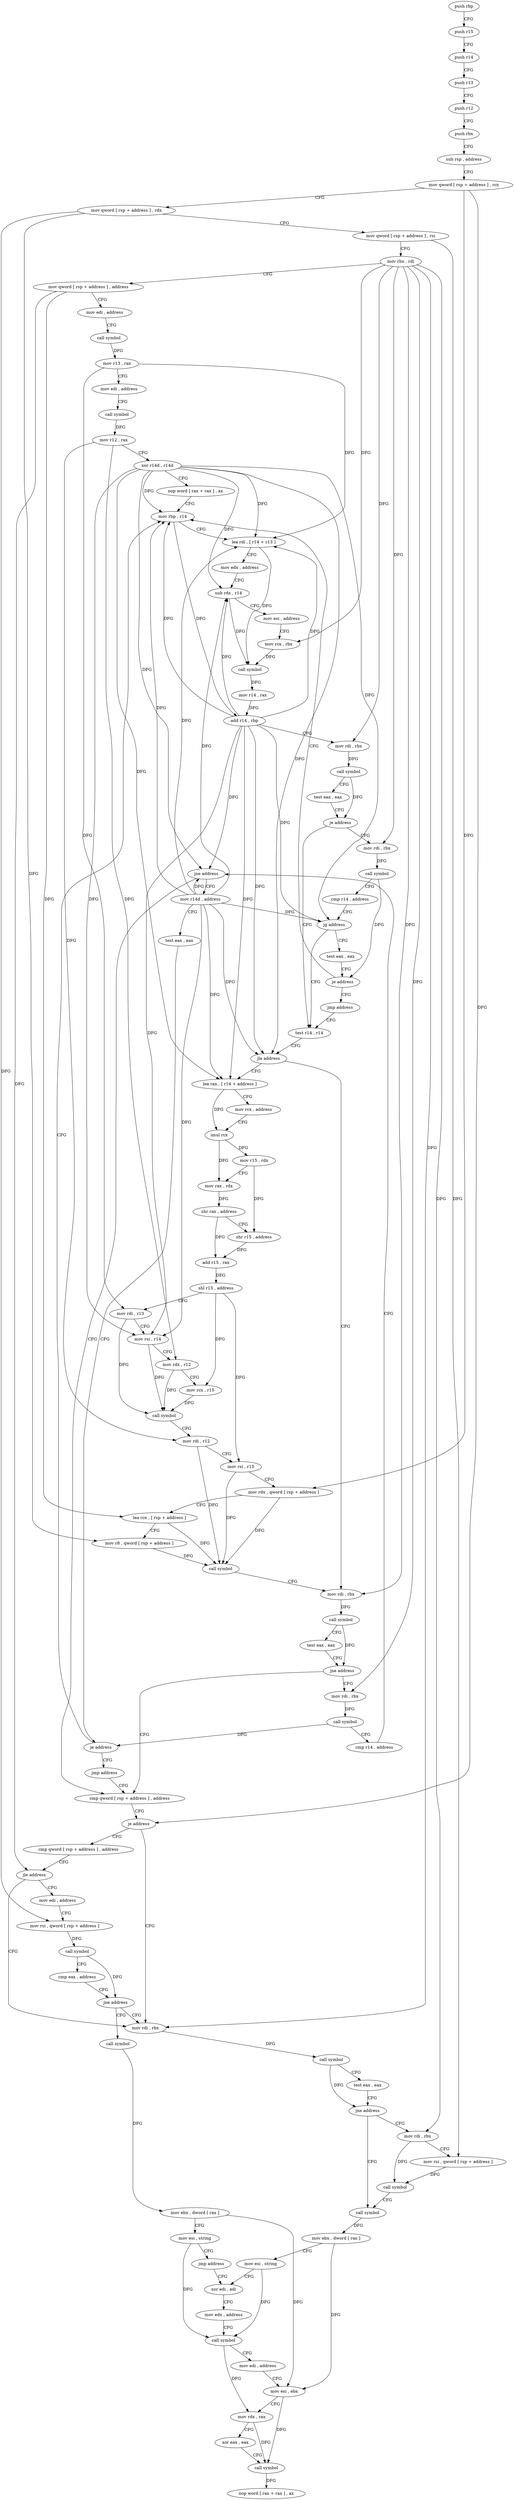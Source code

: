 digraph "func" {
"4202080" [label = "push rbp" ]
"4202081" [label = "push r15" ]
"4202083" [label = "push r14" ]
"4202085" [label = "push r13" ]
"4202087" [label = "push r12" ]
"4202089" [label = "push rbx" ]
"4202090" [label = "sub rsp , address" ]
"4202094" [label = "mov qword [ rsp + address ] , rcx" ]
"4202099" [label = "mov qword [ rsp + address ] , rdx" ]
"4202104" [label = "mov qword [ rsp + address ] , rsi" ]
"4202109" [label = "mov rbx , rdi" ]
"4202112" [label = "mov qword [ rsp + address ] , address" ]
"4202121" [label = "mov edi , address" ]
"4202126" [label = "call symbol" ]
"4202131" [label = "mov r13 , rax" ]
"4202134" [label = "mov edi , address" ]
"4202139" [label = "call symbol" ]
"4202144" [label = "mov r12 , rax" ]
"4202147" [label = "xor r14d , r14d" ]
"4202150" [label = "nop word [ rax + rax ] , ax" ]
"4202160" [label = "mov rbp , r14" ]
"4202352" [label = "mov rdi , rbx" ]
"4202355" [label = "call symbol" ]
"4202360" [label = "cmp r14 , address" ]
"4202367" [label = "jg address" ]
"4202210" [label = "test r14 , r14" ]
"4202373" [label = "test eax , eax" ]
"4202213" [label = "jle address" ]
"4202295" [label = "mov rdi , rbx" ]
"4202215" [label = "lea rax , [ r14 + address ]" ]
"4202375" [label = "je address" ]
"4202381" [label = "jmp address" ]
"4202298" [label = "call symbol" ]
"4202303" [label = "test eax , eax" ]
"4202305" [label = "jne address" ]
"4202386" [label = "cmp qword [ rsp + address ] , address" ]
"4202307" [label = "mov rdi , rbx" ]
"4202219" [label = "mov rcx , address" ]
"4202229" [label = "imul rcx" ]
"4202232" [label = "mov r15 , rdx" ]
"4202235" [label = "mov rax , rdx" ]
"4202238" [label = "shr rax , address" ]
"4202242" [label = "shr r15 , address" ]
"4202245" [label = "add r15 , rax" ]
"4202248" [label = "shl r15 , address" ]
"4202252" [label = "mov rdi , r13" ]
"4202255" [label = "mov rsi , r14" ]
"4202258" [label = "mov rdx , r12" ]
"4202261" [label = "mov rcx , r15" ]
"4202264" [label = "call symbol" ]
"4202269" [label = "mov rdi , r12" ]
"4202272" [label = "mov rsi , r15" ]
"4202275" [label = "mov rdx , qword [ rsp + address ]" ]
"4202280" [label = "lea rcx , [ rsp + address ]" ]
"4202285" [label = "mov r8 , qword [ rsp + address ]" ]
"4202290" [label = "call symbol" ]
"4202163" [label = "lea rdi , [ r14 + r13 ]" ]
"4202167" [label = "mov edx , address" ]
"4202172" [label = "sub rdx , r14" ]
"4202175" [label = "mov esi , address" ]
"4202180" [label = "mov rcx , rbx" ]
"4202183" [label = "call symbol" ]
"4202188" [label = "mov r14 , rax" ]
"4202191" [label = "add r14 , rbp" ]
"4202194" [label = "mov rdi , rbx" ]
"4202197" [label = "call symbol" ]
"4202202" [label = "test eax , eax" ]
"4202204" [label = "je address" ]
"4202392" [label = "je address" ]
"4202436" [label = "mov rdi , rbx" ]
"4202394" [label = "cmp qword [ rsp + address ] , address" ]
"4202310" [label = "call symbol" ]
"4202315" [label = "cmp r14 , address" ]
"4202322" [label = "jne address" ]
"4202324" [label = "mov r14d , address" ]
"4202439" [label = "call symbol" ]
"4202444" [label = "test eax , eax" ]
"4202446" [label = "jne address" ]
"4202461" [label = "call symbol" ]
"4202448" [label = "mov rdi , rbx" ]
"4202400" [label = "jle address" ]
"4202402" [label = "mov edi , address" ]
"4202330" [label = "test eax , eax" ]
"4202332" [label = "je address" ]
"4202338" [label = "jmp address" ]
"4202466" [label = "mov ebx , dword [ rax ]" ]
"4202468" [label = "mov esi , string" ]
"4202473" [label = "xor edi , edi" ]
"4202451" [label = "mov rsi , qword [ rsp + address ]" ]
"4202456" [label = "call symbol" ]
"4202407" [label = "mov rsi , qword [ rsp + address ]" ]
"4202412" [label = "call symbol" ]
"4202417" [label = "cmp eax , address" ]
"4202420" [label = "jne address" ]
"4202422" [label = "call symbol" ]
"4202427" [label = "mov ebx , dword [ rax ]" ]
"4202429" [label = "mov esi , string" ]
"4202434" [label = "jmp address" ]
"4202475" [label = "mov edx , address" ]
"4202480" [label = "call symbol" ]
"4202485" [label = "mov edi , address" ]
"4202490" [label = "mov esi , ebx" ]
"4202492" [label = "mov rdx , rax" ]
"4202495" [label = "xor eax , eax" ]
"4202497" [label = "call symbol" ]
"4202502" [label = "nop word [ rax + rax ] , ax" ]
"4202080" -> "4202081" [ label = "CFG" ]
"4202081" -> "4202083" [ label = "CFG" ]
"4202083" -> "4202085" [ label = "CFG" ]
"4202085" -> "4202087" [ label = "CFG" ]
"4202087" -> "4202089" [ label = "CFG" ]
"4202089" -> "4202090" [ label = "CFG" ]
"4202090" -> "4202094" [ label = "CFG" ]
"4202094" -> "4202099" [ label = "CFG" ]
"4202094" -> "4202275" [ label = "DFG" ]
"4202094" -> "4202392" [ label = "DFG" ]
"4202099" -> "4202104" [ label = "CFG" ]
"4202099" -> "4202285" [ label = "DFG" ]
"4202099" -> "4202407" [ label = "DFG" ]
"4202104" -> "4202109" [ label = "CFG" ]
"4202104" -> "4202451" [ label = "DFG" ]
"4202109" -> "4202112" [ label = "CFG" ]
"4202109" -> "4202180" [ label = "DFG" ]
"4202109" -> "4202194" [ label = "DFG" ]
"4202109" -> "4202352" [ label = "DFG" ]
"4202109" -> "4202295" [ label = "DFG" ]
"4202109" -> "4202307" [ label = "DFG" ]
"4202109" -> "4202436" [ label = "DFG" ]
"4202109" -> "4202448" [ label = "DFG" ]
"4202112" -> "4202121" [ label = "CFG" ]
"4202112" -> "4202400" [ label = "DFG" ]
"4202112" -> "4202280" [ label = "DFG" ]
"4202121" -> "4202126" [ label = "CFG" ]
"4202126" -> "4202131" [ label = "DFG" ]
"4202131" -> "4202134" [ label = "CFG" ]
"4202131" -> "4202163" [ label = "DFG" ]
"4202131" -> "4202252" [ label = "DFG" ]
"4202134" -> "4202139" [ label = "CFG" ]
"4202139" -> "4202144" [ label = "DFG" ]
"4202144" -> "4202147" [ label = "CFG" ]
"4202144" -> "4202258" [ label = "DFG" ]
"4202144" -> "4202269" [ label = "DFG" ]
"4202147" -> "4202150" [ label = "CFG" ]
"4202147" -> "4202160" [ label = "DFG" ]
"4202147" -> "4202163" [ label = "DFG" ]
"4202147" -> "4202172" [ label = "DFG" ]
"4202147" -> "4202367" [ label = "DFG" ]
"4202147" -> "4202213" [ label = "DFG" ]
"4202147" -> "4202215" [ label = "DFG" ]
"4202147" -> "4202255" [ label = "DFG" ]
"4202147" -> "4202322" [ label = "DFG" ]
"4202150" -> "4202160" [ label = "CFG" ]
"4202160" -> "4202163" [ label = "CFG" ]
"4202160" -> "4202191" [ label = "DFG" ]
"4202352" -> "4202355" [ label = "DFG" ]
"4202355" -> "4202360" [ label = "CFG" ]
"4202355" -> "4202375" [ label = "DFG" ]
"4202360" -> "4202367" [ label = "CFG" ]
"4202367" -> "4202210" [ label = "CFG" ]
"4202367" -> "4202373" [ label = "CFG" ]
"4202210" -> "4202213" [ label = "CFG" ]
"4202373" -> "4202375" [ label = "CFG" ]
"4202213" -> "4202295" [ label = "CFG" ]
"4202213" -> "4202215" [ label = "CFG" ]
"4202295" -> "4202298" [ label = "DFG" ]
"4202215" -> "4202219" [ label = "CFG" ]
"4202215" -> "4202229" [ label = "DFG" ]
"4202375" -> "4202160" [ label = "CFG" ]
"4202375" -> "4202381" [ label = "CFG" ]
"4202381" -> "4202210" [ label = "CFG" ]
"4202298" -> "4202303" [ label = "CFG" ]
"4202298" -> "4202305" [ label = "DFG" ]
"4202303" -> "4202305" [ label = "CFG" ]
"4202305" -> "4202386" [ label = "CFG" ]
"4202305" -> "4202307" [ label = "CFG" ]
"4202386" -> "4202392" [ label = "CFG" ]
"4202307" -> "4202310" [ label = "DFG" ]
"4202219" -> "4202229" [ label = "CFG" ]
"4202229" -> "4202232" [ label = "DFG" ]
"4202229" -> "4202235" [ label = "DFG" ]
"4202232" -> "4202235" [ label = "CFG" ]
"4202232" -> "4202242" [ label = "DFG" ]
"4202235" -> "4202238" [ label = "DFG" ]
"4202238" -> "4202242" [ label = "CFG" ]
"4202238" -> "4202245" [ label = "DFG" ]
"4202242" -> "4202245" [ label = "DFG" ]
"4202245" -> "4202248" [ label = "DFG" ]
"4202248" -> "4202252" [ label = "CFG" ]
"4202248" -> "4202261" [ label = "DFG" ]
"4202248" -> "4202272" [ label = "DFG" ]
"4202252" -> "4202255" [ label = "CFG" ]
"4202252" -> "4202264" [ label = "DFG" ]
"4202255" -> "4202258" [ label = "CFG" ]
"4202255" -> "4202264" [ label = "DFG" ]
"4202258" -> "4202261" [ label = "CFG" ]
"4202258" -> "4202264" [ label = "DFG" ]
"4202261" -> "4202264" [ label = "DFG" ]
"4202264" -> "4202269" [ label = "CFG" ]
"4202269" -> "4202272" [ label = "CFG" ]
"4202269" -> "4202290" [ label = "DFG" ]
"4202272" -> "4202275" [ label = "CFG" ]
"4202272" -> "4202290" [ label = "DFG" ]
"4202275" -> "4202280" [ label = "CFG" ]
"4202275" -> "4202290" [ label = "DFG" ]
"4202280" -> "4202285" [ label = "CFG" ]
"4202280" -> "4202290" [ label = "DFG" ]
"4202285" -> "4202290" [ label = "DFG" ]
"4202290" -> "4202295" [ label = "CFG" ]
"4202163" -> "4202167" [ label = "CFG" ]
"4202163" -> "4202183" [ label = "DFG" ]
"4202167" -> "4202172" [ label = "CFG" ]
"4202172" -> "4202175" [ label = "CFG" ]
"4202172" -> "4202183" [ label = "DFG" ]
"4202175" -> "4202180" [ label = "CFG" ]
"4202180" -> "4202183" [ label = "DFG" ]
"4202183" -> "4202188" [ label = "DFG" ]
"4202188" -> "4202191" [ label = "DFG" ]
"4202191" -> "4202194" [ label = "CFG" ]
"4202191" -> "4202160" [ label = "DFG" ]
"4202191" -> "4202172" [ label = "DFG" ]
"4202191" -> "4202163" [ label = "DFG" ]
"4202191" -> "4202367" [ label = "DFG" ]
"4202191" -> "4202213" [ label = "DFG" ]
"4202191" -> "4202215" [ label = "DFG" ]
"4202191" -> "4202255" [ label = "DFG" ]
"4202191" -> "4202322" [ label = "DFG" ]
"4202194" -> "4202197" [ label = "DFG" ]
"4202197" -> "4202202" [ label = "CFG" ]
"4202197" -> "4202204" [ label = "DFG" ]
"4202202" -> "4202204" [ label = "CFG" ]
"4202204" -> "4202352" [ label = "CFG" ]
"4202204" -> "4202210" [ label = "CFG" ]
"4202392" -> "4202436" [ label = "CFG" ]
"4202392" -> "4202394" [ label = "CFG" ]
"4202436" -> "4202439" [ label = "DFG" ]
"4202394" -> "4202400" [ label = "CFG" ]
"4202310" -> "4202315" [ label = "CFG" ]
"4202310" -> "4202332" [ label = "DFG" ]
"4202315" -> "4202322" [ label = "CFG" ]
"4202322" -> "4202386" [ label = "CFG" ]
"4202322" -> "4202324" [ label = "CFG" ]
"4202324" -> "4202330" [ label = "CFG" ]
"4202324" -> "4202160" [ label = "DFG" ]
"4202324" -> "4202172" [ label = "DFG" ]
"4202324" -> "4202367" [ label = "DFG" ]
"4202324" -> "4202213" [ label = "DFG" ]
"4202324" -> "4202215" [ label = "DFG" ]
"4202324" -> "4202255" [ label = "DFG" ]
"4202324" -> "4202322" [ label = "DFG" ]
"4202324" -> "4202163" [ label = "DFG" ]
"4202439" -> "4202444" [ label = "CFG" ]
"4202439" -> "4202446" [ label = "DFG" ]
"4202444" -> "4202446" [ label = "CFG" ]
"4202446" -> "4202461" [ label = "CFG" ]
"4202446" -> "4202448" [ label = "CFG" ]
"4202461" -> "4202466" [ label = "DFG" ]
"4202448" -> "4202451" [ label = "CFG" ]
"4202448" -> "4202456" [ label = "DFG" ]
"4202400" -> "4202436" [ label = "CFG" ]
"4202400" -> "4202402" [ label = "CFG" ]
"4202402" -> "4202407" [ label = "CFG" ]
"4202330" -> "4202332" [ label = "CFG" ]
"4202332" -> "4202160" [ label = "CFG" ]
"4202332" -> "4202338" [ label = "CFG" ]
"4202338" -> "4202386" [ label = "CFG" ]
"4202466" -> "4202468" [ label = "CFG" ]
"4202466" -> "4202490" [ label = "DFG" ]
"4202468" -> "4202473" [ label = "CFG" ]
"4202468" -> "4202480" [ label = "DFG" ]
"4202473" -> "4202475" [ label = "CFG" ]
"4202451" -> "4202456" [ label = "DFG" ]
"4202456" -> "4202461" [ label = "CFG" ]
"4202407" -> "4202412" [ label = "DFG" ]
"4202412" -> "4202417" [ label = "CFG" ]
"4202412" -> "4202420" [ label = "DFG" ]
"4202417" -> "4202420" [ label = "CFG" ]
"4202420" -> "4202436" [ label = "CFG" ]
"4202420" -> "4202422" [ label = "CFG" ]
"4202422" -> "4202427" [ label = "DFG" ]
"4202427" -> "4202429" [ label = "CFG" ]
"4202427" -> "4202490" [ label = "DFG" ]
"4202429" -> "4202434" [ label = "CFG" ]
"4202429" -> "4202480" [ label = "DFG" ]
"4202434" -> "4202473" [ label = "CFG" ]
"4202475" -> "4202480" [ label = "CFG" ]
"4202480" -> "4202485" [ label = "CFG" ]
"4202480" -> "4202492" [ label = "DFG" ]
"4202485" -> "4202490" [ label = "CFG" ]
"4202490" -> "4202492" [ label = "CFG" ]
"4202490" -> "4202497" [ label = "DFG" ]
"4202492" -> "4202495" [ label = "CFG" ]
"4202492" -> "4202497" [ label = "DFG" ]
"4202495" -> "4202497" [ label = "CFG" ]
"4202497" -> "4202502" [ label = "DFG" ]
}
